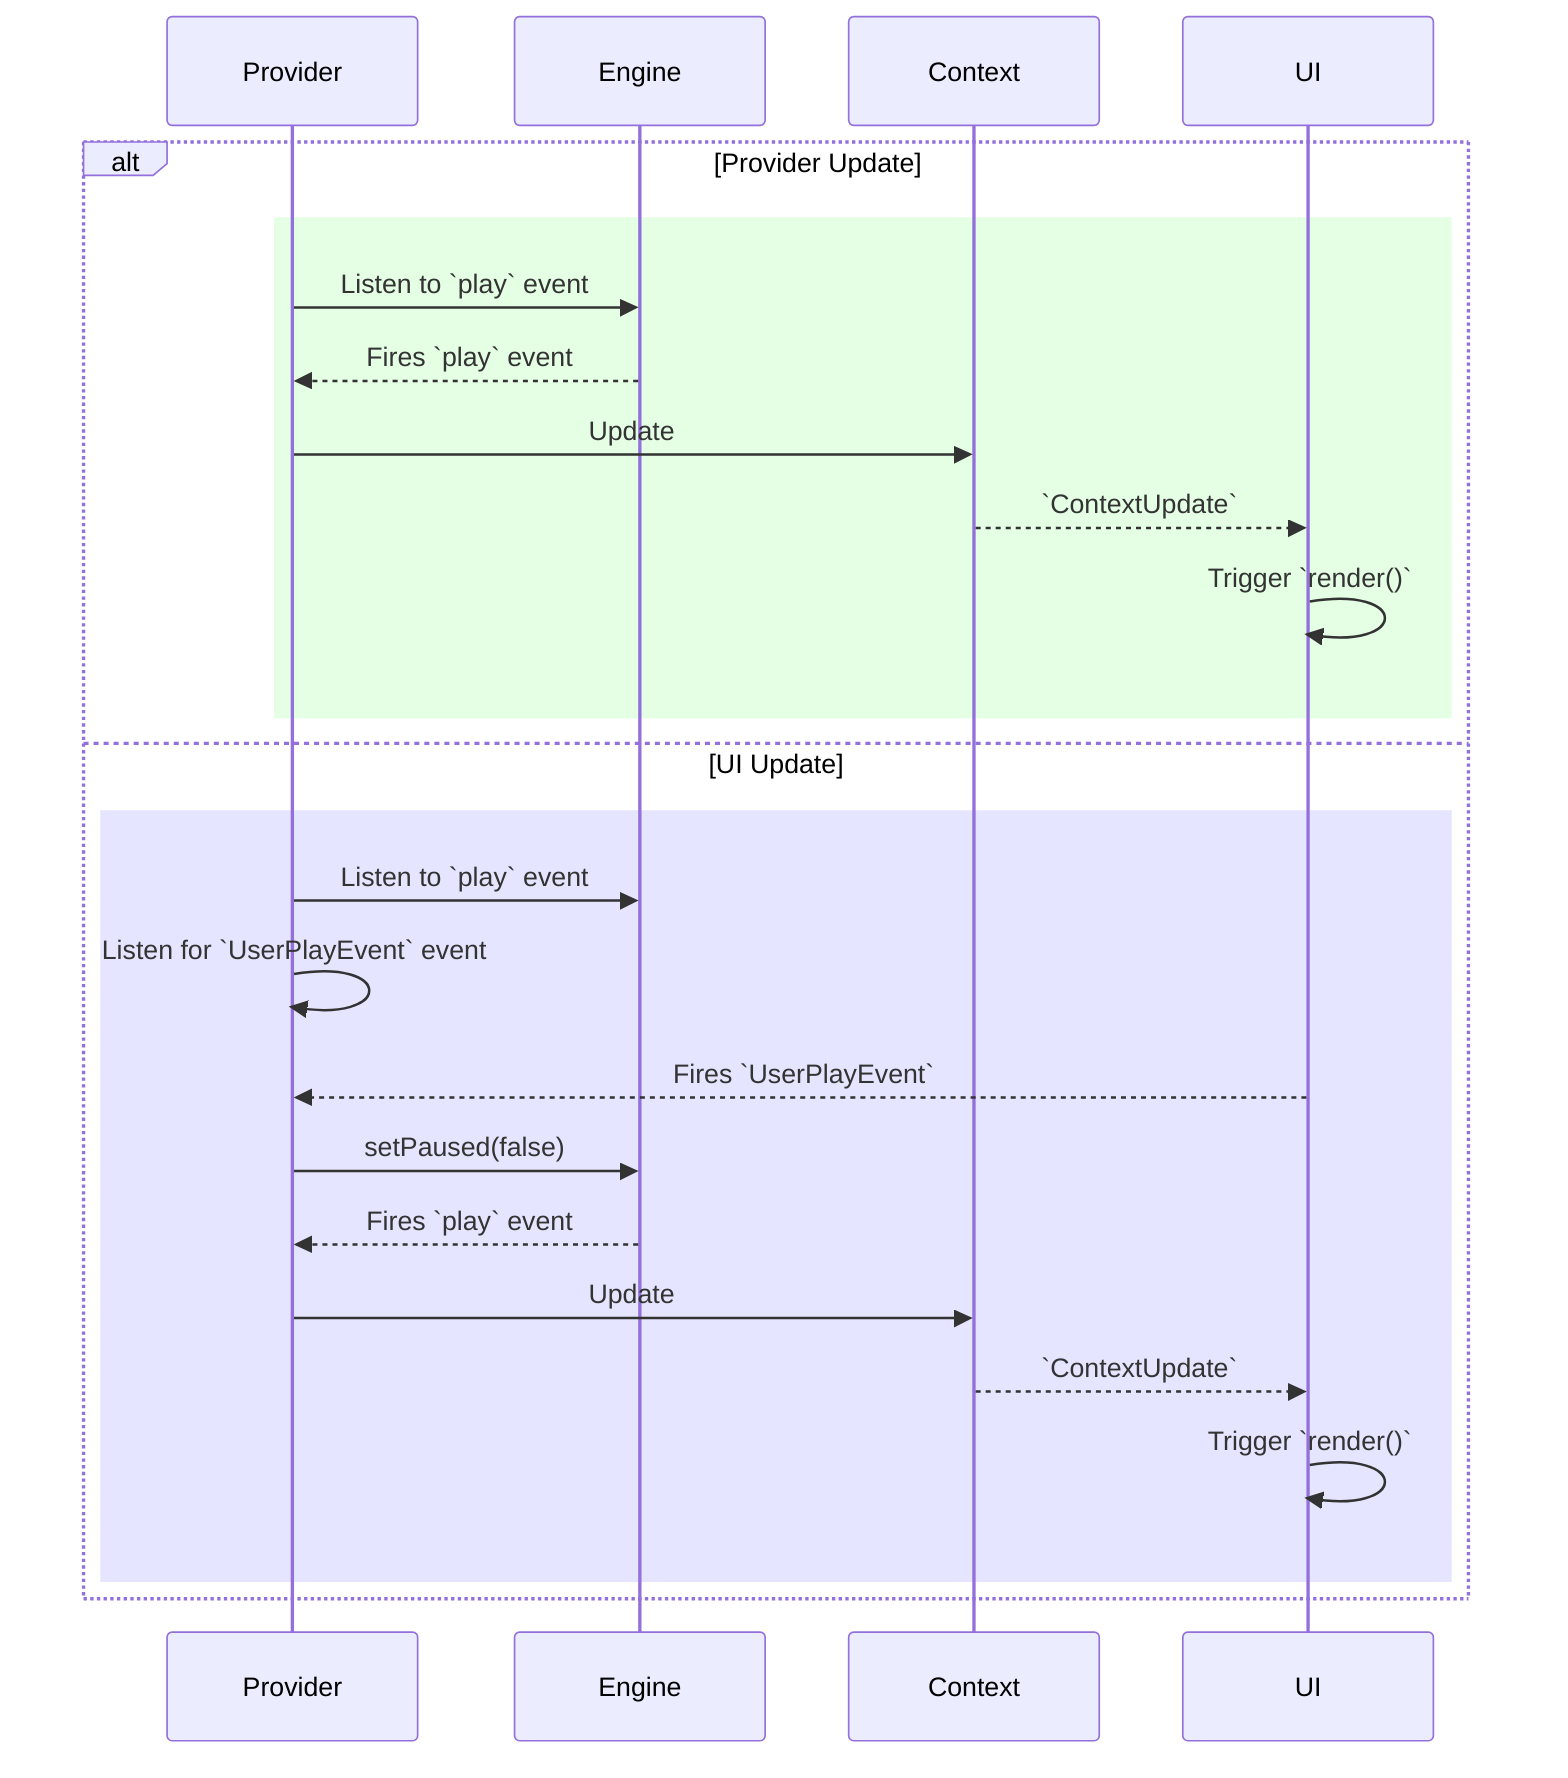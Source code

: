 sequenceDiagram
    alt Provider Update
        rect rgb(0, 255, 0, .1)
        Provider ->> Engine: Listen to `play` event
        Engine -->> Provider: Fires `play` event
        Provider ->> Context: Update
        Context -->> UI: `ContextUpdate`
        UI ->> UI: Trigger `render()`
        end
    else UI Update
        rect rgba(0, 0, 255, .1)
        Provider ->> Engine: Listen to `play` event
        Provider ->> Provider: Listen for `UserPlayEvent` event
        UI -->> Provider: Fires `UserPlayEvent`
        Provider ->> Engine: setPaused(false)
        Engine -->> Provider: Fires `play` event
        Provider ->> Context: Update
        Context -->> UI: `ContextUpdate`
        UI ->> UI: Trigger `render()`
        end
    end